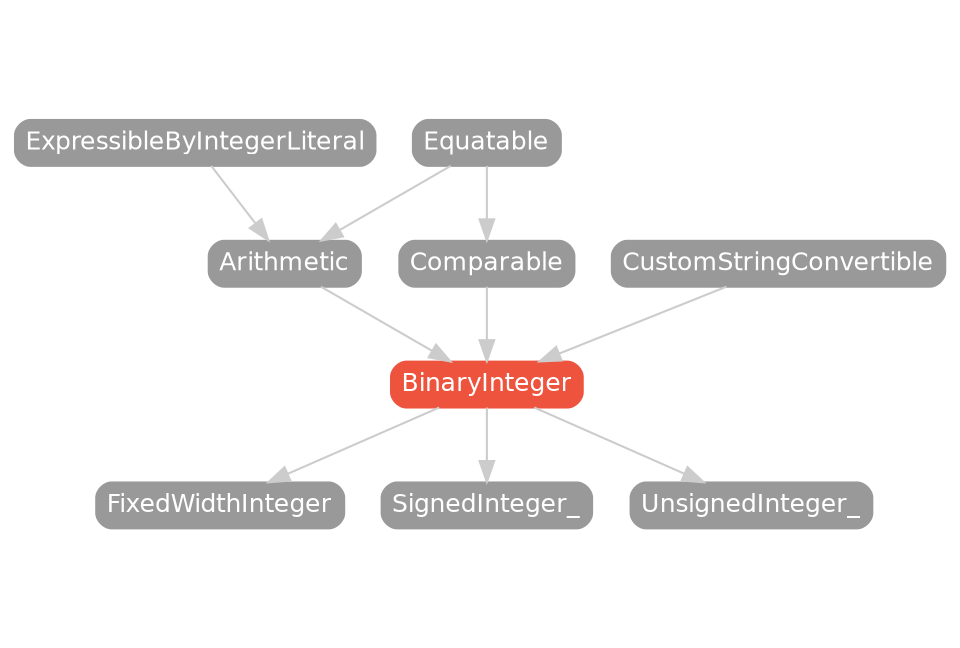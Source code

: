strict digraph "BinaryInteger - Type Hierarchy - SwiftDoc.org" {
    pad="0.1,0.8"
    node [shape=box, style="filled,rounded", color="#999999", fillcolor="#999999", fontcolor=white, fontname=Helvetica, fontnames="Helvetica,sansserif", fontsize=12, margin="0.07,0.05", height="0.3"]
    edge [color="#cccccc"]
    "Arithmetic" [URL="/protocol/Arithmetic/hierarchy/"]
    "BinaryInteger" [URL="/protocol/BinaryInteger/", style="filled,rounded", fillcolor="#ee543d", color="#ee543d"]
    "Comparable" [URL="/protocol/Comparable/hierarchy/"]
    "CustomStringConvertible" [URL="/protocol/CustomStringConvertible/hierarchy/"]
    "Equatable" [URL="/protocol/Equatable/hierarchy/"]
    "ExpressibleByIntegerLiteral" [URL="/protocol/ExpressibleByIntegerLiteral/hierarchy/"]
    "FixedWidthInteger" [URL="/protocol/FixedWidthInteger/hierarchy/"]
    "SignedInteger_" [URL="/protocol/SignedInteger_/hierarchy/"]
    "UnsignedInteger_" [URL="/protocol/UnsignedInteger_/hierarchy/"]    "BinaryInteger" -> "FixedWidthInteger"
    "BinaryInteger" -> "SignedInteger_"
    "BinaryInteger" -> "UnsignedInteger_"
    "Comparable" -> "BinaryInteger"
    "Arithmetic" -> "BinaryInteger"
    "CustomStringConvertible" -> "BinaryInteger"
    "Equatable" -> "Comparable"
    "Equatable" -> "Arithmetic"
    "ExpressibleByIntegerLiteral" -> "Arithmetic"
    subgraph Types {
        rank = max; 
    }
}